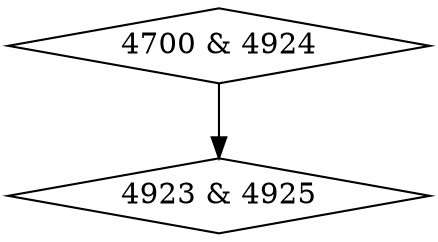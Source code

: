 digraph {
0 [label = "4700 & 4924", shape = diamond];
1 [label = "4923 & 4925", shape = diamond];
0->1;
}
